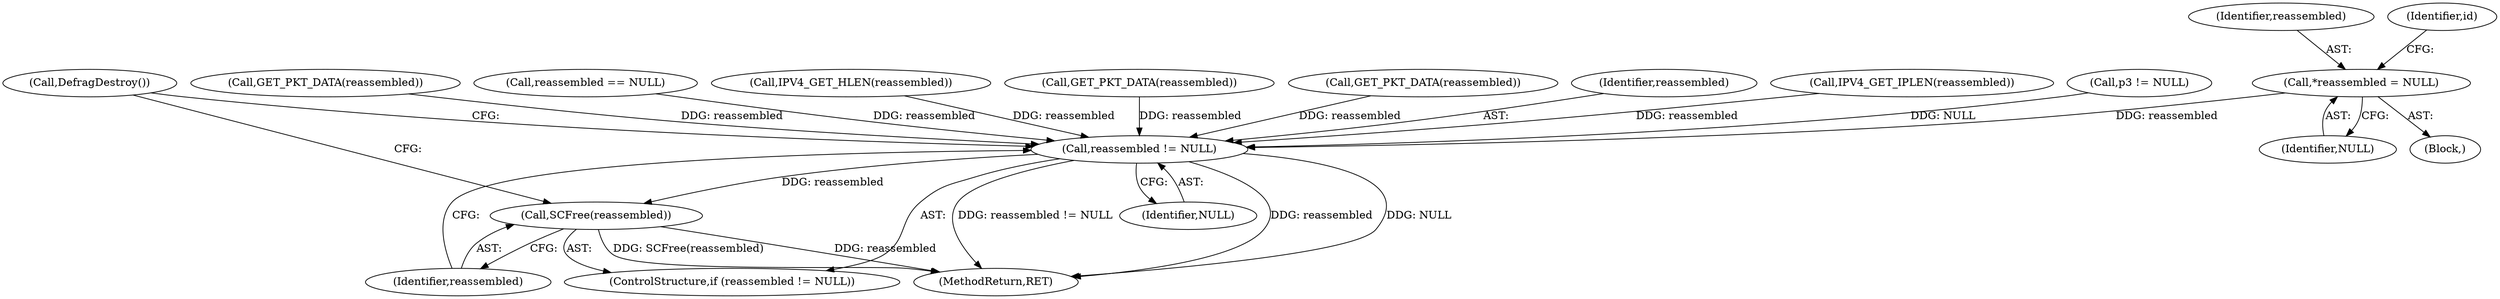 digraph "0_suricata_4a04f814b15762eb446a5ead4d69d021512df6f8_4@pointer" {
"1000119" [label="(Call,*reassembled = NULL)"];
"1000304" [label="(Call,reassembled != NULL)"];
"1000307" [label="(Call,SCFree(reassembled))"];
"1000214" [label="(Call,IPV4_GET_IPLEN(reassembled))"];
"1000298" [label="(Call,p3 != NULL)"];
"1000120" [label="(Identifier,reassembled)"];
"1000307" [label="(Call,SCFree(reassembled))"];
"1000234" [label="(Call,GET_PKT_DATA(reassembled))"];
"1000306" [label="(Identifier,NULL)"];
"1000312" [label="(MethodReturn,RET)"];
"1000200" [label="(Call,reassembled == NULL)"];
"1000304" [label="(Call,reassembled != NULL)"];
"1000119" [label="(Call,*reassembled = NULL)"];
"1000124" [label="(Identifier,id)"];
"1000207" [label="(Call,IPV4_GET_HLEN(reassembled))"];
"1000308" [label="(Identifier,reassembled)"];
"1000309" [label="(Call,DefragDestroy())"];
"1000255" [label="(Call,GET_PKT_DATA(reassembled))"];
"1000276" [label="(Call,GET_PKT_DATA(reassembled))"];
"1000105" [label="(Block,)"];
"1000121" [label="(Identifier,NULL)"];
"1000305" [label="(Identifier,reassembled)"];
"1000303" [label="(ControlStructure,if (reassembled != NULL))"];
"1000119" -> "1000105"  [label="AST: "];
"1000119" -> "1000121"  [label="CFG: "];
"1000120" -> "1000119"  [label="AST: "];
"1000121" -> "1000119"  [label="AST: "];
"1000124" -> "1000119"  [label="CFG: "];
"1000119" -> "1000304"  [label="DDG: reassembled"];
"1000304" -> "1000303"  [label="AST: "];
"1000304" -> "1000306"  [label="CFG: "];
"1000305" -> "1000304"  [label="AST: "];
"1000306" -> "1000304"  [label="AST: "];
"1000308" -> "1000304"  [label="CFG: "];
"1000309" -> "1000304"  [label="CFG: "];
"1000304" -> "1000312"  [label="DDG: reassembled != NULL"];
"1000304" -> "1000312"  [label="DDG: reassembled"];
"1000304" -> "1000312"  [label="DDG: NULL"];
"1000200" -> "1000304"  [label="DDG: reassembled"];
"1000234" -> "1000304"  [label="DDG: reassembled"];
"1000207" -> "1000304"  [label="DDG: reassembled"];
"1000276" -> "1000304"  [label="DDG: reassembled"];
"1000214" -> "1000304"  [label="DDG: reassembled"];
"1000255" -> "1000304"  [label="DDG: reassembled"];
"1000298" -> "1000304"  [label="DDG: NULL"];
"1000304" -> "1000307"  [label="DDG: reassembled"];
"1000307" -> "1000303"  [label="AST: "];
"1000307" -> "1000308"  [label="CFG: "];
"1000308" -> "1000307"  [label="AST: "];
"1000309" -> "1000307"  [label="CFG: "];
"1000307" -> "1000312"  [label="DDG: SCFree(reassembled)"];
"1000307" -> "1000312"  [label="DDG: reassembled"];
}
